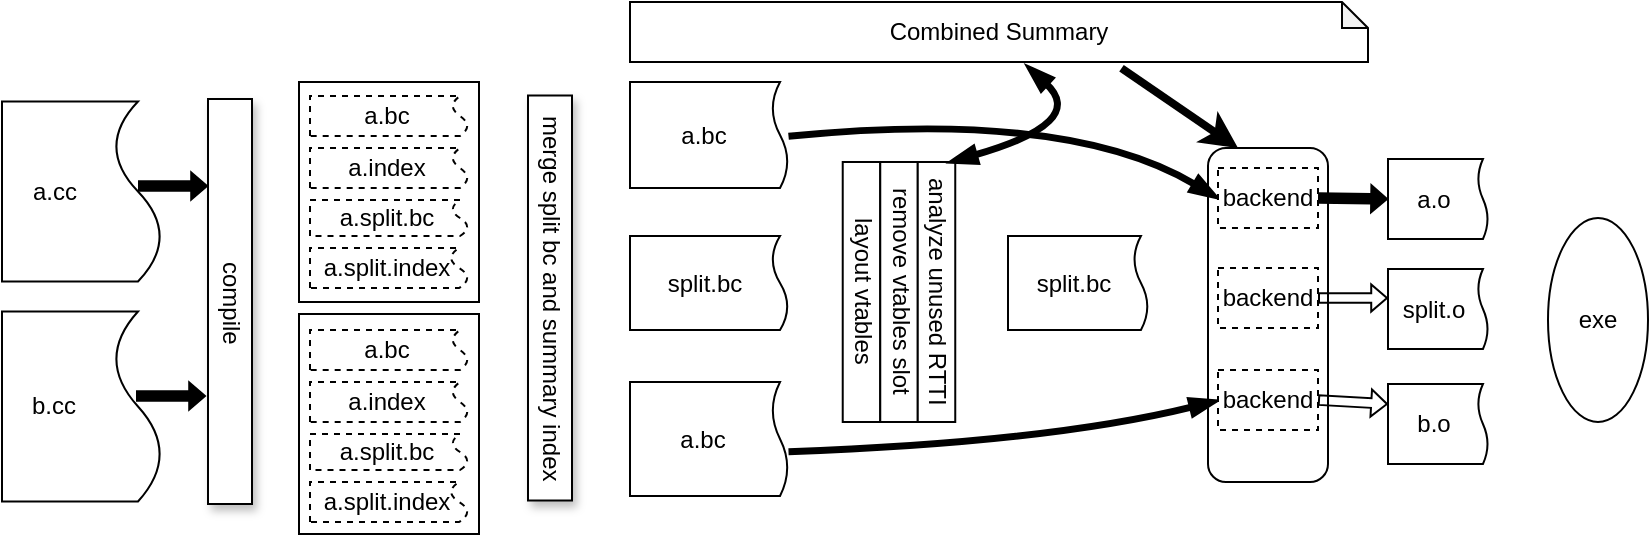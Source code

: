 <mxfile version="24.7.17">
  <diagram name="第 1 页" id="k2mW9J_V9D2OgyOmClB3">
    <mxGraphModel dx="868" dy="503" grid="1" gridSize="10" guides="1" tooltips="1" connect="1" arrows="1" fold="1" page="1" pageScale="1" pageWidth="827" pageHeight="1169" math="0" shadow="0">
      <root>
        <mxCell id="0" />
        <mxCell id="1" parent="0" />
        <mxCell id="VgSTUr_7AbSJky1cKvdX-178" value="" style="rounded=0;whiteSpace=wrap;html=1;fillColor=none;" vertex="1" parent="1">
          <mxGeometry x="235.5" y="236" width="90" height="110" as="geometry" />
        </mxCell>
        <mxCell id="VgSTUr_7AbSJky1cKvdX-176" value="" style="rounded=0;whiteSpace=wrap;html=1;fillColor=none;" vertex="1" parent="1">
          <mxGeometry x="235.5" y="120" width="90" height="110" as="geometry" />
        </mxCell>
        <mxCell id="VgSTUr_7AbSJky1cKvdX-78" value="merge split bc and summary index" style="rounded=0;whiteSpace=wrap;html=1;shadow=1;direction=south;textDirection=vertical-lr;" vertex="1" parent="1">
          <mxGeometry x="350" y="126.75" width="22" height="202.5" as="geometry" />
        </mxCell>
        <mxCell id="VgSTUr_7AbSJky1cKvdX-84" value="a.cc" style="shape=document;whiteSpace=wrap;html=1;boundedLbl=1;direction=north;" vertex="1" parent="1">
          <mxGeometry x="87" y="129.75" width="80" height="90" as="geometry" />
        </mxCell>
        <mxCell id="VgSTUr_7AbSJky1cKvdX-92" value="a.bc" style="shape=document;whiteSpace=wrap;html=1;boundedLbl=1;direction=north;size=0.101;dashed=1;" vertex="1" parent="1">
          <mxGeometry x="241" y="127" width="79" height="20" as="geometry" />
        </mxCell>
        <mxCell id="VgSTUr_7AbSJky1cKvdX-101" value="b.cc" style="shape=document;whiteSpace=wrap;html=1;boundedLbl=1;direction=north;" vertex="1" parent="1">
          <mxGeometry x="87" y="234.75" width="80" height="95" as="geometry" />
        </mxCell>
        <mxCell id="VgSTUr_7AbSJky1cKvdX-113" value="a.index" style="shape=document;whiteSpace=wrap;html=1;boundedLbl=1;direction=north;size=0.101;dashed=1;" vertex="1" parent="1">
          <mxGeometry x="241" y="153" width="79" height="20" as="geometry" />
        </mxCell>
        <mxCell id="VgSTUr_7AbSJky1cKvdX-114" value="a.split.bc" style="shape=document;whiteSpace=wrap;html=1;boundedLbl=1;direction=north;size=0.101;dashed=1;" vertex="1" parent="1">
          <mxGeometry x="241" y="179" width="79" height="18" as="geometry" />
        </mxCell>
        <mxCell id="VgSTUr_7AbSJky1cKvdX-115" value="a.split.index" style="shape=document;whiteSpace=wrap;html=1;boundedLbl=1;direction=north;size=0.112;dashed=1;" vertex="1" parent="1">
          <mxGeometry x="241" y="203" width="79" height="20" as="geometry" />
        </mxCell>
        <mxCell id="VgSTUr_7AbSJky1cKvdX-121" value="a.bc" style="shape=document;whiteSpace=wrap;html=1;boundedLbl=1;direction=north;size=0.101;dashed=1;" vertex="1" parent="1">
          <mxGeometry x="241" y="244" width="79" height="20" as="geometry" />
        </mxCell>
        <mxCell id="VgSTUr_7AbSJky1cKvdX-122" value="a.index" style="shape=document;whiteSpace=wrap;html=1;boundedLbl=1;direction=north;size=0.101;dashed=1;" vertex="1" parent="1">
          <mxGeometry x="241" y="270" width="79" height="20" as="geometry" />
        </mxCell>
        <mxCell id="VgSTUr_7AbSJky1cKvdX-123" value="a.split.bc" style="shape=document;whiteSpace=wrap;html=1;boundedLbl=1;direction=north;size=0.101;dashed=1;" vertex="1" parent="1">
          <mxGeometry x="241" y="296" width="79" height="18" as="geometry" />
        </mxCell>
        <mxCell id="VgSTUr_7AbSJky1cKvdX-124" value="a.split.index" style="shape=document;whiteSpace=wrap;html=1;boundedLbl=1;direction=north;size=0.112;dashed=1;" vertex="1" parent="1">
          <mxGeometry x="241" y="320" width="79" height="20" as="geometry" />
        </mxCell>
        <mxCell id="VgSTUr_7AbSJky1cKvdX-125" value="a.bc" style="shape=document;whiteSpace=wrap;html=1;boundedLbl=1;direction=north;size=0.101;" vertex="1" parent="1">
          <mxGeometry x="401" y="120" width="79" height="53" as="geometry" />
        </mxCell>
        <mxCell id="VgSTUr_7AbSJky1cKvdX-126" value="split.bc" style="shape=document;whiteSpace=wrap;html=1;boundedLbl=1;direction=north;size=0.101;" vertex="1" parent="1">
          <mxGeometry x="401" y="197" width="79" height="47" as="geometry" />
        </mxCell>
        <mxCell id="VgSTUr_7AbSJky1cKvdX-128" value="a.bc" style="shape=document;whiteSpace=wrap;html=1;boundedLbl=1;direction=north;size=0.101;" vertex="1" parent="1">
          <mxGeometry x="401" y="270" width="79" height="57" as="geometry" />
        </mxCell>
        <mxCell id="VgSTUr_7AbSJky1cKvdX-129" value="Combined Summary" style="shape=note;whiteSpace=wrap;html=1;backgroundOutline=1;darkOpacity=0.05;size=13;" vertex="1" parent="1">
          <mxGeometry x="401" y="80" width="369" height="30" as="geometry" />
        </mxCell>
        <mxCell id="VgSTUr_7AbSJky1cKvdX-130" value="split.bc" style="shape=document;whiteSpace=wrap;html=1;boundedLbl=1;direction=north;size=0.101;" vertex="1" parent="1">
          <mxGeometry x="590" y="197" width="70" height="47" as="geometry" />
        </mxCell>
        <mxCell id="VgSTUr_7AbSJky1cKvdX-131" value="" style="rounded=1;whiteSpace=wrap;html=1;direction=north;textDirection=vertical-lr;" vertex="1" parent="1">
          <mxGeometry x="690" y="153" width="60" height="167" as="geometry" />
        </mxCell>
        <mxCell id="VgSTUr_7AbSJky1cKvdX-135" value="layout vtables" style="rounded=0;whiteSpace=wrap;strokeColor=default;direction=north;html=1;verticalAlign=middle;textDirection=vertical-lr;align=center;" vertex="1" parent="1">
          <mxGeometry x="507.365" y="159.995" width="18.75" height="130" as="geometry" />
        </mxCell>
        <mxCell id="VgSTUr_7AbSJky1cKvdX-136" value="remove vtables slot" style="rounded=0;whiteSpace=wrap;html=1;strokeColor=default;direction=south;textDirection=vertical-lr;" vertex="1" parent="1">
          <mxGeometry x="526.125" y="159.995" width="18.75" height="130" as="geometry" />
        </mxCell>
        <mxCell id="VgSTUr_7AbSJky1cKvdX-137" value="analyze unused RTTI" style="rounded=0;whiteSpace=wrap;html=1;strokeColor=default;direction=south;textDirection=vertical-lr;" vertex="1" parent="1">
          <mxGeometry x="544.875" y="159.995" width="18.75" height="130" as="geometry" />
        </mxCell>
        <mxCell id="VgSTUr_7AbSJky1cKvdX-142" value="" style="curved=1;endArrow=blockThin;html=1;rounded=0;strokeWidth=3.5;exitX=0.536;exitY=1.045;exitDx=0;exitDy=0;exitPerimeter=0;startArrow=blockThin;startFill=1;endFill=1;" edge="1" parent="1" source="VgSTUr_7AbSJky1cKvdX-129">
          <mxGeometry width="50" height="50" relative="1" as="geometry">
            <mxPoint x="530.005" y="110.0" as="sourcePoint" />
            <mxPoint x="560" y="160" as="targetPoint" />
            <Array as="points">
              <mxPoint x="630" y="140" />
            </Array>
          </mxGeometry>
        </mxCell>
        <mxCell id="VgSTUr_7AbSJky1cKvdX-144" value="" style="curved=1;endArrow=none;html=1;rounded=0;strokeWidth=3.5;startArrow=blockThin;startFill=1;endFill=0;exitX=0;exitY=0.5;exitDx=0;exitDy=0;entryX=0.392;entryY=1;entryDx=0;entryDy=0;entryPerimeter=0;" edge="1" parent="1" source="VgSTUr_7AbSJky1cKvdX-153" target="VgSTUr_7AbSJky1cKvdX-128">
          <mxGeometry width="50" height="50" relative="1" as="geometry">
            <mxPoint x="710" y="304.66" as="sourcePoint" />
            <mxPoint x="500" y="304.67" as="targetPoint" />
            <Array as="points">
              <mxPoint x="610" y="300" />
            </Array>
          </mxGeometry>
        </mxCell>
        <mxCell id="VgSTUr_7AbSJky1cKvdX-145" value="" style="curved=1;endArrow=none;html=1;rounded=0;strokeWidth=3.5;startArrow=blockThin;startFill=1;endFill=0;exitX=0;exitY=0.5;exitDx=0;exitDy=0;" edge="1" parent="1" source="VgSTUr_7AbSJky1cKvdX-151">
          <mxGeometry width="50" height="50" relative="1" as="geometry">
            <mxPoint x="700" y="160" as="sourcePoint" />
            <mxPoint x="480" y="146.91" as="targetPoint" />
            <Array as="points">
              <mxPoint x="620" y="133" />
            </Array>
          </mxGeometry>
        </mxCell>
        <mxCell id="VgSTUr_7AbSJky1cKvdX-147" value="" style="curved=1;endArrow=classic;html=1;rounded=0;strokeWidth=4;exitX=0.666;exitY=1.104;exitDx=0;exitDy=0;exitPerimeter=0;entryX=1;entryY=0.25;entryDx=0;entryDy=0;" edge="1" parent="1" source="VgSTUr_7AbSJky1cKvdX-129" target="VgSTUr_7AbSJky1cKvdX-131">
          <mxGeometry width="50" height="50" relative="1" as="geometry">
            <mxPoint x="755.63" y="111" as="sourcePoint" />
            <mxPoint x="799.37" y="110" as="targetPoint" />
            <Array as="points" />
          </mxGeometry>
        </mxCell>
        <mxCell id="VgSTUr_7AbSJky1cKvdX-151" value="backend" style="rounded=0;whiteSpace=wrap;html=1;dashed=1;" vertex="1" parent="1">
          <mxGeometry x="695" y="163.01" width="50" height="29.99" as="geometry" />
        </mxCell>
        <mxCell id="VgSTUr_7AbSJky1cKvdX-152" value="backend" style="rounded=0;whiteSpace=wrap;html=1;dashed=1;" vertex="1" parent="1">
          <mxGeometry x="695" y="213" width="50" height="30" as="geometry" />
        </mxCell>
        <mxCell id="VgSTUr_7AbSJky1cKvdX-153" value="backend" style="rounded=0;whiteSpace=wrap;html=1;dashed=1;" vertex="1" parent="1">
          <mxGeometry x="695" y="264" width="50" height="30" as="geometry" />
        </mxCell>
        <mxCell id="VgSTUr_7AbSJky1cKvdX-159" value="a.o" style="shape=document;whiteSpace=wrap;html=1;boundedLbl=1;direction=north;size=0.101;" vertex="1" parent="1">
          <mxGeometry x="780" y="158.5" width="50" height="40" as="geometry" />
        </mxCell>
        <mxCell id="VgSTUr_7AbSJky1cKvdX-160" value="split.o" style="shape=document;whiteSpace=wrap;html=1;boundedLbl=1;direction=north;size=0.101;" vertex="1" parent="1">
          <mxGeometry x="780" y="213.51" width="50" height="40" as="geometry" />
        </mxCell>
        <mxCell id="VgSTUr_7AbSJky1cKvdX-161" value="b.o" style="shape=document;whiteSpace=wrap;html=1;boundedLbl=1;direction=north;size=0.101;" vertex="1" parent="1">
          <mxGeometry x="780" y="271" width="50" height="40" as="geometry" />
        </mxCell>
        <mxCell id="VgSTUr_7AbSJky1cKvdX-164" value="" style="shape=flexArrow;endArrow=classic;html=1;rounded=0;width=4.828;endSize=2.297;endWidth=7.705;exitX=1;exitY=0.5;exitDx=0;exitDy=0;entryX=0.5;entryY=0;entryDx=0;entryDy=0;fillColor=#000000;" edge="1" parent="1" source="VgSTUr_7AbSJky1cKvdX-151" target="VgSTUr_7AbSJky1cKvdX-159">
          <mxGeometry width="50" height="50" relative="1" as="geometry">
            <mxPoint x="770" y="172" as="sourcePoint" />
            <mxPoint x="800" y="170" as="targetPoint" />
          </mxGeometry>
        </mxCell>
        <mxCell id="VgSTUr_7AbSJky1cKvdX-167" value="" style="shape=flexArrow;endArrow=classic;html=1;rounded=0;width=4.828;endSize=2.297;endWidth=7.705;exitX=1;exitY=0.5;exitDx=0;exitDy=0;" edge="1" parent="1" source="VgSTUr_7AbSJky1cKvdX-152">
          <mxGeometry width="50" height="50" relative="1" as="geometry">
            <mxPoint x="770" y="226.01" as="sourcePoint" />
            <mxPoint x="780" y="228" as="targetPoint" />
          </mxGeometry>
        </mxCell>
        <mxCell id="VgSTUr_7AbSJky1cKvdX-171" value="" style="shape=flexArrow;endArrow=classic;html=1;rounded=0;width=4.828;endSize=2.297;endWidth=7.705;exitX=1;exitY=0.5;exitDx=0;exitDy=0;entryX=0.75;entryY=0;entryDx=0;entryDy=0;" edge="1" parent="1" source="VgSTUr_7AbSJky1cKvdX-153" target="VgSTUr_7AbSJky1cKvdX-161">
          <mxGeometry width="50" height="50" relative="1" as="geometry">
            <mxPoint x="765" y="276.5" as="sourcePoint" />
            <mxPoint x="800" y="276" as="targetPoint" />
          </mxGeometry>
        </mxCell>
        <mxCell id="VgSTUr_7AbSJky1cKvdX-174" value="exe" style="ellipse;whiteSpace=wrap;html=1;" vertex="1" parent="1">
          <mxGeometry x="860" y="188.01" width="50" height="101.99" as="geometry" />
        </mxCell>
        <mxCell id="VgSTUr_7AbSJky1cKvdX-175" value="compile" style="rounded=0;whiteSpace=wrap;html=1;shadow=1;direction=south;textDirection=vertical-lr;" vertex="1" parent="1">
          <mxGeometry x="190" y="128.5" width="22" height="202.5" as="geometry" />
        </mxCell>
        <mxCell id="VgSTUr_7AbSJky1cKvdX-180" value="" style="shape=flexArrow;endArrow=classic;html=1;rounded=0;width=4.828;endSize=2.297;endWidth=7.705;exitX=1;exitY=0.5;exitDx=0;exitDy=0;fillColor=#000000;" edge="1" parent="1">
          <mxGeometry width="50" height="50" relative="1" as="geometry">
            <mxPoint x="155" y="172" as="sourcePoint" />
            <mxPoint x="190" y="172" as="targetPoint" />
          </mxGeometry>
        </mxCell>
        <mxCell id="VgSTUr_7AbSJky1cKvdX-181" value="" style="shape=flexArrow;endArrow=classic;html=1;rounded=0;width=4.828;endSize=2.297;endWidth=7.705;exitX=1;exitY=0.5;exitDx=0;exitDy=0;fillColor=#000000;" edge="1" parent="1">
          <mxGeometry width="50" height="50" relative="1" as="geometry">
            <mxPoint x="154" y="277" as="sourcePoint" />
            <mxPoint x="189" y="277" as="targetPoint" />
          </mxGeometry>
        </mxCell>
      </root>
    </mxGraphModel>
  </diagram>
</mxfile>
